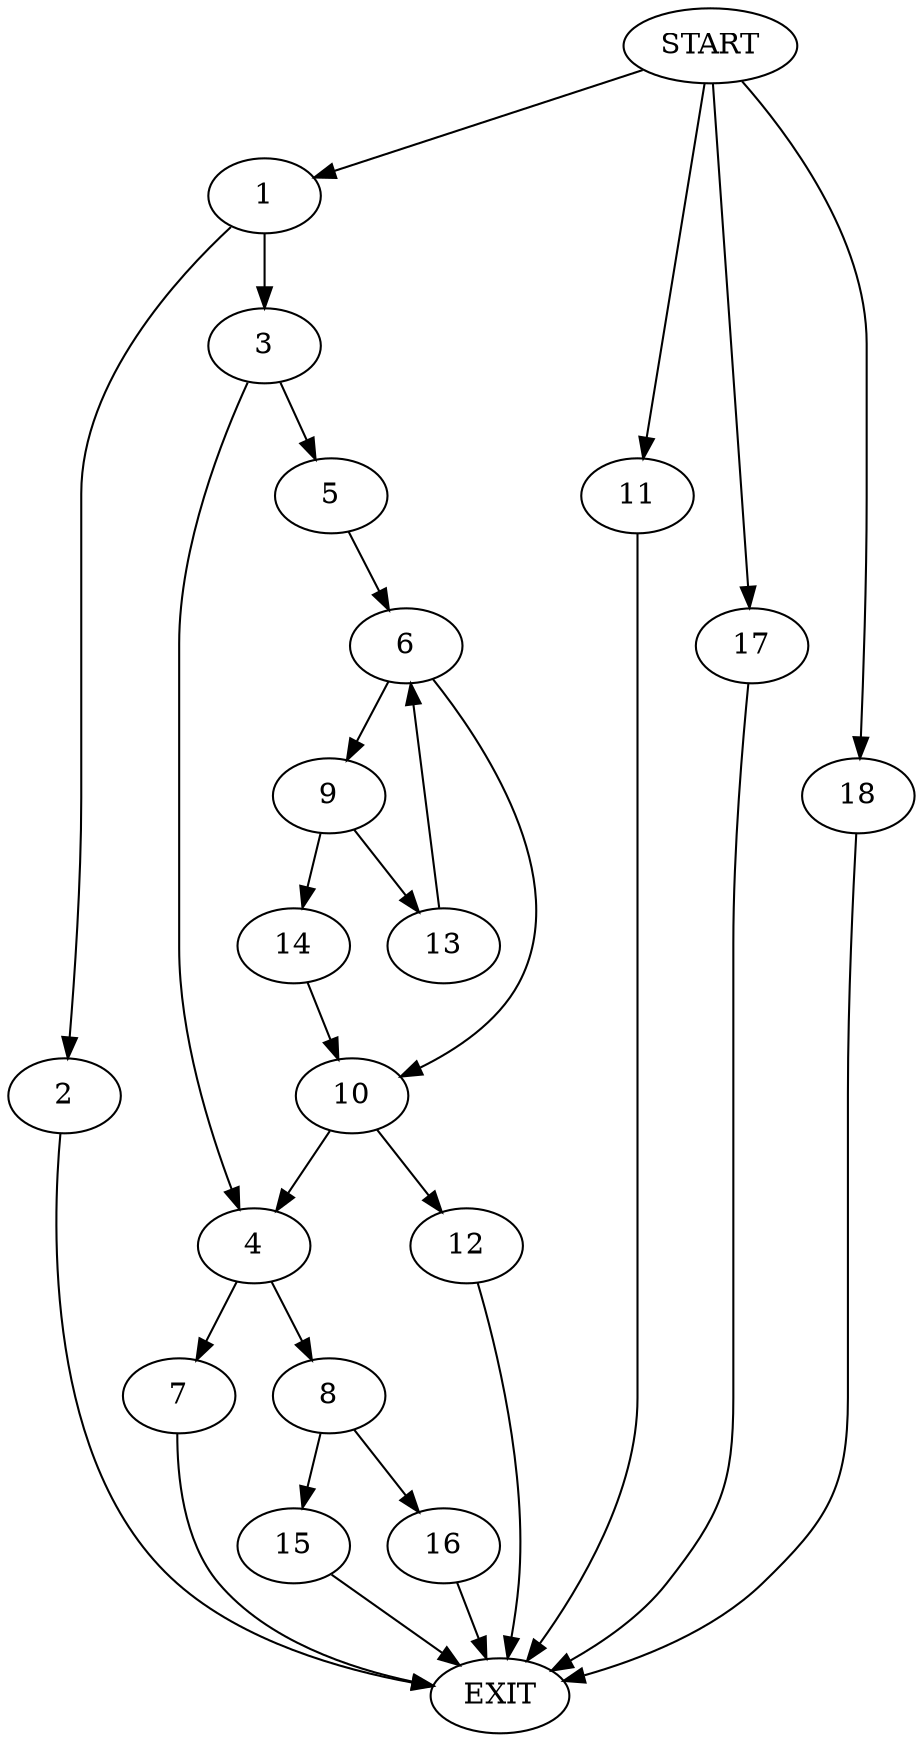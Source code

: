 digraph {
0 [label="START"]
19 [label="EXIT"]
0 -> 1
1 -> 2
1 -> 3
3 -> 4
3 -> 5
2 -> 19
5 -> 6
4 -> 7
4 -> 8
6 -> 9
6 -> 10
0 -> 11
11 -> 19
10 -> 4
10 -> 12
9 -> 13
9 -> 14
14 -> 10
13 -> 6
12 -> 19
8 -> 15
8 -> 16
7 -> 19
16 -> 19
15 -> 19
0 -> 17
17 -> 19
0 -> 18
18 -> 19
}
